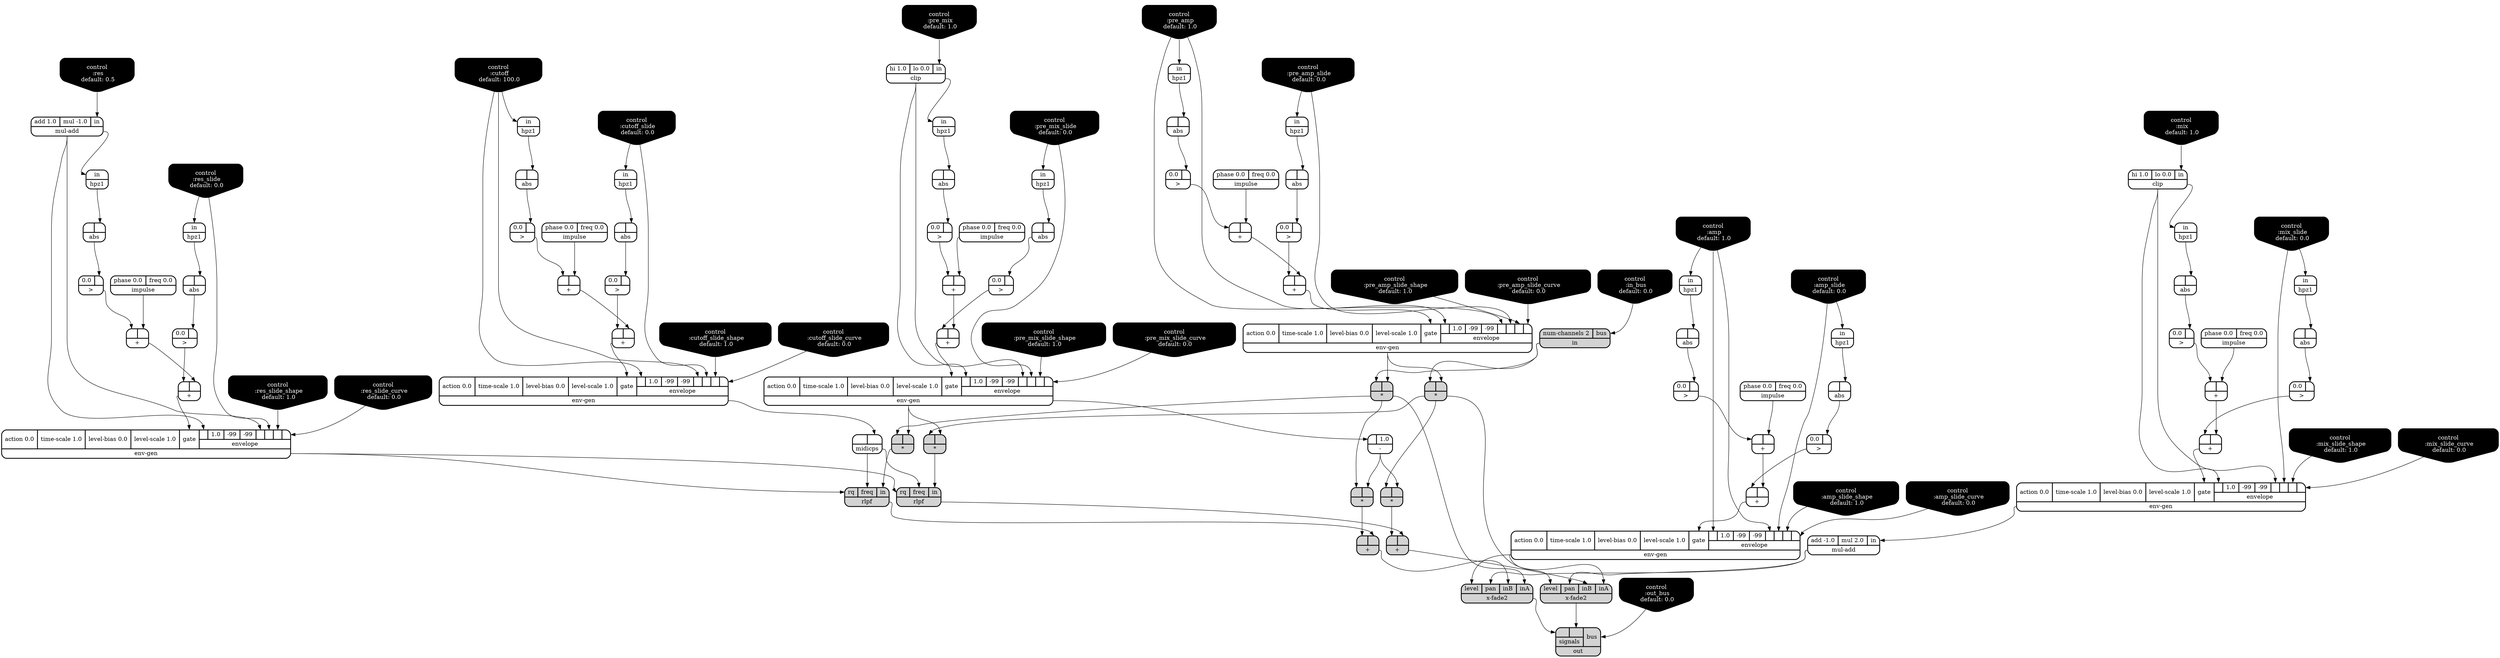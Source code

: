 digraph synthdef {
49 [label = "{{ <b> |<a> } |<__UG_NAME__>* }" style="filled, bold, rounded"  shape=record rankdir=LR];
50 [label = "{{ <b> |<a> } |<__UG_NAME__>* }" style="filled, bold, rounded"  shape=record rankdir=LR];
62 [label = "{{ <b> |<a> } |<__UG_NAME__>* }" style="filled, bold, rounded"  shape=record rankdir=LR];
99 [label = "{{ <b> |<a> } |<__UG_NAME__>* }" style="filled, bold, rounded"  shape=record rankdir=LR];
100 [label = "{{ <b> |<a> } |<__UG_NAME__>* }" style="filled, bold, rounded"  shape=record rankdir=LR];
101 [label = "{{ <b> |<a> } |<__UG_NAME__>* }" style="filled, bold, rounded"  shape=record rankdir=LR];
31 [label = "{{ <b> |<a> } |<__UG_NAME__>+ }" style="bold, rounded" shape=record rankdir=LR];
35 [label = "{{ <b> |<a> } |<__UG_NAME__>+ }" style="bold, rounded" shape=record rankdir=LR];
42 [label = "{{ <b> |<a> } |<__UG_NAME__>+ }" style="bold, rounded" shape=record rankdir=LR];
46 [label = "{{ <b> |<a> } |<__UG_NAME__>+ }" style="bold, rounded" shape=record rankdir=LR];
56 [label = "{{ <b> |<a> } |<__UG_NAME__>+ }" style="bold, rounded" shape=record rankdir=LR];
61 [label = "{{ <b> |<a> } |<__UG_NAME__>+ }" style="bold, rounded" shape=record rankdir=LR];
67 [label = "{{ <b> |<a> } |<__UG_NAME__>+ }" style="bold, rounded" shape=record rankdir=LR];
71 [label = "{{ <b> |<a> } |<__UG_NAME__>+ }" style="bold, rounded" shape=record rankdir=LR];
76 [label = "{{ <b> |<a> } |<__UG_NAME__>+ }" style="filled, bold, rounded"  shape=record rankdir=LR];
82 [label = "{{ <b> |<a> } |<__UG_NAME__>+ }" style="bold, rounded" shape=record rankdir=LR];
86 [label = "{{ <b> |<a> } |<__UG_NAME__>+ }" style="bold, rounded" shape=record rankdir=LR];
92 [label = "{{ <b> |<a> } |<__UG_NAME__>+ }" style="bold, rounded" shape=record rankdir=LR];
96 [label = "{{ <b> |<a> } |<__UG_NAME__>+ }" style="bold, rounded" shape=record rankdir=LR];
103 [label = "{{ <b> |<a> } |<__UG_NAME__>+ }" style="filled, bold, rounded"  shape=record rankdir=LR];
37 [label = "{{ <b> |<a> 1.0} |<__UG_NAME__>- }" style="bold, rounded" shape=record rankdir=LR];
30 [label = "{{ <b> 0.0|<a> } |<__UG_NAME__>\> }" style="bold, rounded" shape=record rankdir=LR];
34 [label = "{{ <b> 0.0|<a> } |<__UG_NAME__>\> }" style="bold, rounded" shape=record rankdir=LR];
41 [label = "{{ <b> 0.0|<a> } |<__UG_NAME__>\> }" style="bold, rounded" shape=record rankdir=LR];
45 [label = "{{ <b> 0.0|<a> } |<__UG_NAME__>\> }" style="bold, rounded" shape=record rankdir=LR];
55 [label = "{{ <b> 0.0|<a> } |<__UG_NAME__>\> }" style="bold, rounded" shape=record rankdir=LR];
60 [label = "{{ <b> 0.0|<a> } |<__UG_NAME__>\> }" style="bold, rounded" shape=record rankdir=LR];
66 [label = "{{ <b> 0.0|<a> } |<__UG_NAME__>\> }" style="bold, rounded" shape=record rankdir=LR];
70 [label = "{{ <b> 0.0|<a> } |<__UG_NAME__>\> }" style="bold, rounded" shape=record rankdir=LR];
81 [label = "{{ <b> 0.0|<a> } |<__UG_NAME__>\> }" style="bold, rounded" shape=record rankdir=LR];
85 [label = "{{ <b> 0.0|<a> } |<__UG_NAME__>\> }" style="bold, rounded" shape=record rankdir=LR];
91 [label = "{{ <b> 0.0|<a> } |<__UG_NAME__>\> }" style="bold, rounded" shape=record rankdir=LR];
95 [label = "{{ <b> 0.0|<a> } |<__UG_NAME__>\> }" style="bold, rounded" shape=record rankdir=LR];
29 [label = "{{ <b> |<a> } |<__UG_NAME__>abs }" style="bold, rounded" shape=record rankdir=LR];
33 [label = "{{ <b> |<a> } |<__UG_NAME__>abs }" style="bold, rounded" shape=record rankdir=LR];
40 [label = "{{ <b> |<a> } |<__UG_NAME__>abs }" style="bold, rounded" shape=record rankdir=LR];
44 [label = "{{ <b> |<a> } |<__UG_NAME__>abs }" style="bold, rounded" shape=record rankdir=LR];
54 [label = "{{ <b> |<a> } |<__UG_NAME__>abs }" style="bold, rounded" shape=record rankdir=LR];
59 [label = "{{ <b> |<a> } |<__UG_NAME__>abs }" style="bold, rounded" shape=record rankdir=LR];
65 [label = "{{ <b> |<a> } |<__UG_NAME__>abs }" style="bold, rounded" shape=record rankdir=LR];
69 [label = "{{ <b> |<a> } |<__UG_NAME__>abs }" style="bold, rounded" shape=record rankdir=LR];
80 [label = "{{ <b> |<a> } |<__UG_NAME__>abs }" style="bold, rounded" shape=record rankdir=LR];
84 [label = "{{ <b> |<a> } |<__UG_NAME__>abs }" style="bold, rounded" shape=record rankdir=LR];
90 [label = "{{ <b> |<a> } |<__UG_NAME__>abs }" style="bold, rounded" shape=record rankdir=LR];
94 [label = "{{ <b> |<a> } |<__UG_NAME__>abs }" style="bold, rounded" shape=record rankdir=LR];
27 [label = "{{ <hi> hi 1.0|<lo> lo 0.0|<in> in} |<__UG_NAME__>clip }" style="bold, rounded" shape=record rankdir=LR];
78 [label = "{{ <hi> hi 1.0|<lo> lo 0.0|<in> in} |<__UG_NAME__>clip }" style="bold, rounded" shape=record rankdir=LR];
0 [label = "control
 :cutoff
 default: 100.0" shape=invhouse style="rounded, filled, bold" fillcolor=black fontcolor=white ]; 
1 [label = "control
 :cutoff_slide
 default: 0.0" shape=invhouse style="rounded, filled, bold" fillcolor=black fontcolor=white ]; 
2 [label = "control
 :cutoff_slide_shape
 default: 1.0" shape=invhouse style="rounded, filled, bold" fillcolor=black fontcolor=white ]; 
3 [label = "control
 :cutoff_slide_curve
 default: 0.0" shape=invhouse style="rounded, filled, bold" fillcolor=black fontcolor=white ]; 
4 [label = "control
 :res
 default: 0.5" shape=invhouse style="rounded, filled, bold" fillcolor=black fontcolor=white ]; 
5 [label = "control
 :res_slide
 default: 0.0" shape=invhouse style="rounded, filled, bold" fillcolor=black fontcolor=white ]; 
6 [label = "control
 :res_slide_shape
 default: 1.0" shape=invhouse style="rounded, filled, bold" fillcolor=black fontcolor=white ]; 
7 [label = "control
 :res_slide_curve
 default: 0.0" shape=invhouse style="rounded, filled, bold" fillcolor=black fontcolor=white ]; 
8 [label = "control
 :pre_amp
 default: 1.0" shape=invhouse style="rounded, filled, bold" fillcolor=black fontcolor=white ]; 
9 [label = "control
 :pre_amp_slide
 default: 0.0" shape=invhouse style="rounded, filled, bold" fillcolor=black fontcolor=white ]; 
10 [label = "control
 :pre_amp_slide_shape
 default: 1.0" shape=invhouse style="rounded, filled, bold" fillcolor=black fontcolor=white ]; 
11 [label = "control
 :pre_amp_slide_curve
 default: 0.0" shape=invhouse style="rounded, filled, bold" fillcolor=black fontcolor=white ]; 
12 [label = "control
 :amp
 default: 1.0" shape=invhouse style="rounded, filled, bold" fillcolor=black fontcolor=white ]; 
13 [label = "control
 :amp_slide
 default: 0.0" shape=invhouse style="rounded, filled, bold" fillcolor=black fontcolor=white ]; 
14 [label = "control
 :amp_slide_shape
 default: 1.0" shape=invhouse style="rounded, filled, bold" fillcolor=black fontcolor=white ]; 
15 [label = "control
 :amp_slide_curve
 default: 0.0" shape=invhouse style="rounded, filled, bold" fillcolor=black fontcolor=white ]; 
16 [label = "control
 :mix
 default: 1.0" shape=invhouse style="rounded, filled, bold" fillcolor=black fontcolor=white ]; 
17 [label = "control
 :mix_slide
 default: 0.0" shape=invhouse style="rounded, filled, bold" fillcolor=black fontcolor=white ]; 
18 [label = "control
 :mix_slide_shape
 default: 1.0" shape=invhouse style="rounded, filled, bold" fillcolor=black fontcolor=white ]; 
19 [label = "control
 :mix_slide_curve
 default: 0.0" shape=invhouse style="rounded, filled, bold" fillcolor=black fontcolor=white ]; 
20 [label = "control
 :pre_mix
 default: 1.0" shape=invhouse style="rounded, filled, bold" fillcolor=black fontcolor=white ]; 
21 [label = "control
 :pre_mix_slide
 default: 0.0" shape=invhouse style="rounded, filled, bold" fillcolor=black fontcolor=white ]; 
22 [label = "control
 :pre_mix_slide_shape
 default: 1.0" shape=invhouse style="rounded, filled, bold" fillcolor=black fontcolor=white ]; 
23 [label = "control
 :pre_mix_slide_curve
 default: 0.0" shape=invhouse style="rounded, filled, bold" fillcolor=black fontcolor=white ]; 
24 [label = "control
 :in_bus
 default: 0.0" shape=invhouse style="rounded, filled, bold" fillcolor=black fontcolor=white ]; 
25 [label = "control
 :out_bus
 default: 0.0" shape=invhouse style="rounded, filled, bold" fillcolor=black fontcolor=white ]; 
36 [label = "{{ <action> action 0.0|<time____scale> time-scale 1.0|<level____bias> level-bias 0.0|<level____scale> level-scale 1.0|<gate> gate|{{<envelope___clip___0>|1.0|-99|-99|<envelope___clip___4>|<envelope___control___5>|<envelope___control___6>|<envelope___control___7>}|envelope}} |<__UG_NAME__>env-gen }" style="bold, rounded" shape=record rankdir=LR];
47 [label = "{{ <action> action 0.0|<time____scale> time-scale 1.0|<level____bias> level-bias 0.0|<level____scale> level-scale 1.0|<gate> gate|{{<envelope___control___0>|1.0|-99|-99|<envelope___control___4>|<envelope___control___5>|<envelope___control___6>|<envelope___control___7>}|envelope}} |<__UG_NAME__>env-gen }" style="bold, rounded" shape=record rankdir=LR];
72 [label = "{{ <action> action 0.0|<time____scale> time-scale 1.0|<level____bias> level-bias 0.0|<level____scale> level-scale 1.0|<gate> gate|{{<envelope___control___0>|1.0|-99|-99|<envelope___control___4>|<envelope___control___5>|<envelope___control___6>|<envelope___control___7>}|envelope}} |<__UG_NAME__>env-gen }" style="bold, rounded" shape=record rankdir=LR];
74 [label = "{{ <action> action 0.0|<time____scale> time-scale 1.0|<level____bias> level-bias 0.0|<level____scale> level-scale 1.0|<gate> gate|{{<envelope___mul____add___0>|1.0|-99|-99|<envelope___mul____add___4>|<envelope___control___5>|<envelope___control___6>|<envelope___control___7>}|envelope}} |<__UG_NAME__>env-gen }" style="bold, rounded" shape=record rankdir=LR];
87 [label = "{{ <action> action 0.0|<time____scale> time-scale 1.0|<level____bias> level-bias 0.0|<level____scale> level-scale 1.0|<gate> gate|{{<envelope___clip___0>|1.0|-99|-99|<envelope___clip___4>|<envelope___control___5>|<envelope___control___6>|<envelope___control___7>}|envelope}} |<__UG_NAME__>env-gen }" style="bold, rounded" shape=record rankdir=LR];
97 [label = "{{ <action> action 0.0|<time____scale> time-scale 1.0|<level____bias> level-bias 0.0|<level____scale> level-scale 1.0|<gate> gate|{{<envelope___control___0>|1.0|-99|-99|<envelope___control___4>|<envelope___control___5>|<envelope___control___6>|<envelope___control___7>}|envelope}} |<__UG_NAME__>env-gen }" style="bold, rounded" shape=record rankdir=LR];
28 [label = "{{ <in> in} |<__UG_NAME__>hpz1 }" style="bold, rounded" shape=record rankdir=LR];
32 [label = "{{ <in> in} |<__UG_NAME__>hpz1 }" style="bold, rounded" shape=record rankdir=LR];
39 [label = "{{ <in> in} |<__UG_NAME__>hpz1 }" style="bold, rounded" shape=record rankdir=LR];
43 [label = "{{ <in> in} |<__UG_NAME__>hpz1 }" style="bold, rounded" shape=record rankdir=LR];
53 [label = "{{ <in> in} |<__UG_NAME__>hpz1 }" style="bold, rounded" shape=record rankdir=LR];
57 [label = "{{ <in> in} |<__UG_NAME__>hpz1 }" style="bold, rounded" shape=record rankdir=LR];
58 [label = "{{ <in> in} |<__UG_NAME__>hpz1 }" style="bold, rounded" shape=record rankdir=LR];
64 [label = "{{ <in> in} |<__UG_NAME__>hpz1 }" style="bold, rounded" shape=record rankdir=LR];
68 [label = "{{ <in> in} |<__UG_NAME__>hpz1 }" style="bold, rounded" shape=record rankdir=LR];
79 [label = "{{ <in> in} |<__UG_NAME__>hpz1 }" style="bold, rounded" shape=record rankdir=LR];
83 [label = "{{ <in> in} |<__UG_NAME__>hpz1 }" style="bold, rounded" shape=record rankdir=LR];
93 [label = "{{ <in> in} |<__UG_NAME__>hpz1 }" style="bold, rounded" shape=record rankdir=LR];
26 [label = "{{ <phase> phase 0.0|<freq> freq 0.0} |<__UG_NAME__>impulse }" style="bold, rounded" shape=record rankdir=LR];
38 [label = "{{ <phase> phase 0.0|<freq> freq 0.0} |<__UG_NAME__>impulse }" style="bold, rounded" shape=record rankdir=LR];
51 [label = "{{ <phase> phase 0.0|<freq> freq 0.0} |<__UG_NAME__>impulse }" style="bold, rounded" shape=record rankdir=LR];
63 [label = "{{ <phase> phase 0.0|<freq> freq 0.0} |<__UG_NAME__>impulse }" style="bold, rounded" shape=record rankdir=LR];
77 [label = "{{ <phase> phase 0.0|<freq> freq 0.0} |<__UG_NAME__>impulse }" style="bold, rounded" shape=record rankdir=LR];
89 [label = "{{ <phase> phase 0.0|<freq> freq 0.0} |<__UG_NAME__>impulse }" style="bold, rounded" shape=record rankdir=LR];
48 [label = "{{ <num____channels> num-channels 2|<bus> bus} |<__UG_NAME__>in }" style="filled, bold, rounded"  shape=record rankdir=LR];
73 [label = "{{ <b> |<a> } |<__UG_NAME__>midicps }" style="bold, rounded" shape=record rankdir=LR];
52 [label = "{{ <add> add 1.0|<mul> mul -1.0|<in> in} |<__UG_NAME__>mul-add }" style="bold, rounded" shape=record rankdir=LR];
88 [label = "{{ <add> add -1.0|<mul> mul 2.0|<in> in} |<__UG_NAME__>mul-add }" style="bold, rounded" shape=record rankdir=LR];
105 [label = "{{ {{<signals___x____fade2___0>|<signals___x____fade2___1>}|signals}|<bus> bus} |<__UG_NAME__>out }" style="filled, bold, rounded"  shape=record rankdir=LR];
75 [label = "{{ <rq> rq|<freq> freq|<in> in} |<__UG_NAME__>rlpf }" style="filled, bold, rounded"  shape=record rankdir=LR];
102 [label = "{{ <rq> rq|<freq> freq|<in> in} |<__UG_NAME__>rlpf }" style="filled, bold, rounded"  shape=record rankdir=LR];
98 [label = "{{ <level> level|<pan> pan|<inb> inB|<ina> inA} |<__UG_NAME__>x-fade2 }" style="filled, bold, rounded"  shape=record rankdir=LR];
104 [label = "{{ <level> level|<pan> pan|<inb> inB|<ina> inA} |<__UG_NAME__>x-fade2 }" style="filled, bold, rounded"  shape=record rankdir=LR];

47:__UG_NAME__ -> 49:a ;
48:__UG_NAME__ -> 49:b ;
37:__UG_NAME__ -> 50:a ;
49:__UG_NAME__ -> 50:b ;
36:__UG_NAME__ -> 62:a ;
49:__UG_NAME__ -> 62:b ;
47:__UG_NAME__ -> 99:a ;
48:__UG_NAME__ -> 99:b ;
36:__UG_NAME__ -> 100:a ;
99:__UG_NAME__ -> 100:b ;
37:__UG_NAME__ -> 101:a ;
99:__UG_NAME__ -> 101:b ;
26:__UG_NAME__ -> 31:a ;
30:__UG_NAME__ -> 31:b ;
31:__UG_NAME__ -> 35:a ;
34:__UG_NAME__ -> 35:b ;
38:__UG_NAME__ -> 42:a ;
41:__UG_NAME__ -> 42:b ;
42:__UG_NAME__ -> 46:a ;
45:__UG_NAME__ -> 46:b ;
51:__UG_NAME__ -> 56:a ;
55:__UG_NAME__ -> 56:b ;
56:__UG_NAME__ -> 61:a ;
60:__UG_NAME__ -> 61:b ;
63:__UG_NAME__ -> 67:a ;
66:__UG_NAME__ -> 67:b ;
67:__UG_NAME__ -> 71:a ;
70:__UG_NAME__ -> 71:b ;
75:__UG_NAME__ -> 76:a ;
50:__UG_NAME__ -> 76:b ;
77:__UG_NAME__ -> 82:a ;
81:__UG_NAME__ -> 82:b ;
82:__UG_NAME__ -> 86:a ;
85:__UG_NAME__ -> 86:b ;
89:__UG_NAME__ -> 92:a ;
91:__UG_NAME__ -> 92:b ;
92:__UG_NAME__ -> 96:a ;
95:__UG_NAME__ -> 96:b ;
102:__UG_NAME__ -> 103:a ;
101:__UG_NAME__ -> 103:b ;
36:__UG_NAME__ -> 37:b ;
29:__UG_NAME__ -> 30:a ;
33:__UG_NAME__ -> 34:a ;
40:__UG_NAME__ -> 41:a ;
44:__UG_NAME__ -> 45:a ;
54:__UG_NAME__ -> 55:a ;
59:__UG_NAME__ -> 60:a ;
65:__UG_NAME__ -> 66:a ;
69:__UG_NAME__ -> 70:a ;
80:__UG_NAME__ -> 81:a ;
84:__UG_NAME__ -> 85:a ;
90:__UG_NAME__ -> 91:a ;
94:__UG_NAME__ -> 95:a ;
28:__UG_NAME__ -> 29:a ;
32:__UG_NAME__ -> 33:a ;
39:__UG_NAME__ -> 40:a ;
43:__UG_NAME__ -> 44:a ;
53:__UG_NAME__ -> 54:a ;
58:__UG_NAME__ -> 59:a ;
64:__UG_NAME__ -> 65:a ;
68:__UG_NAME__ -> 69:a ;
79:__UG_NAME__ -> 80:a ;
83:__UG_NAME__ -> 84:a ;
57:__UG_NAME__ -> 90:a ;
93:__UG_NAME__ -> 94:a ;
20:__UG_NAME__ -> 27:in ;
16:__UG_NAME__ -> 78:in ;
27:__UG_NAME__ -> 36:envelope___clip___0 ;
27:__UG_NAME__ -> 36:envelope___clip___4 ;
21:__UG_NAME__ -> 36:envelope___control___5 ;
22:__UG_NAME__ -> 36:envelope___control___6 ;
23:__UG_NAME__ -> 36:envelope___control___7 ;
35:__UG_NAME__ -> 36:gate ;
8:__UG_NAME__ -> 47:envelope___control___0 ;
8:__UG_NAME__ -> 47:envelope___control___4 ;
9:__UG_NAME__ -> 47:envelope___control___5 ;
10:__UG_NAME__ -> 47:envelope___control___6 ;
11:__UG_NAME__ -> 47:envelope___control___7 ;
46:__UG_NAME__ -> 47:gate ;
0:__UG_NAME__ -> 72:envelope___control___0 ;
0:__UG_NAME__ -> 72:envelope___control___4 ;
1:__UG_NAME__ -> 72:envelope___control___5 ;
2:__UG_NAME__ -> 72:envelope___control___6 ;
3:__UG_NAME__ -> 72:envelope___control___7 ;
71:__UG_NAME__ -> 72:gate ;
52:__UG_NAME__ -> 74:envelope___mul____add___0 ;
52:__UG_NAME__ -> 74:envelope___mul____add___4 ;
5:__UG_NAME__ -> 74:envelope___control___5 ;
6:__UG_NAME__ -> 74:envelope___control___6 ;
7:__UG_NAME__ -> 74:envelope___control___7 ;
61:__UG_NAME__ -> 74:gate ;
78:__UG_NAME__ -> 87:envelope___clip___0 ;
78:__UG_NAME__ -> 87:envelope___clip___4 ;
17:__UG_NAME__ -> 87:envelope___control___5 ;
18:__UG_NAME__ -> 87:envelope___control___6 ;
19:__UG_NAME__ -> 87:envelope___control___7 ;
86:__UG_NAME__ -> 87:gate ;
12:__UG_NAME__ -> 97:envelope___control___0 ;
12:__UG_NAME__ -> 97:envelope___control___4 ;
13:__UG_NAME__ -> 97:envelope___control___5 ;
14:__UG_NAME__ -> 97:envelope___control___6 ;
15:__UG_NAME__ -> 97:envelope___control___7 ;
96:__UG_NAME__ -> 97:gate ;
27:__UG_NAME__ -> 28:in ;
21:__UG_NAME__ -> 32:in ;
8:__UG_NAME__ -> 39:in ;
9:__UG_NAME__ -> 43:in ;
52:__UG_NAME__ -> 53:in ;
12:__UG_NAME__ -> 57:in ;
5:__UG_NAME__ -> 58:in ;
0:__UG_NAME__ -> 64:in ;
1:__UG_NAME__ -> 68:in ;
78:__UG_NAME__ -> 79:in ;
17:__UG_NAME__ -> 83:in ;
13:__UG_NAME__ -> 93:in ;
24:__UG_NAME__ -> 48:bus ;
72:__UG_NAME__ -> 73:a ;
4:__UG_NAME__ -> 52:in ;
87:__UG_NAME__ -> 88:in ;
25:__UG_NAME__ -> 105:bus ;
104:__UG_NAME__ -> 105:signals___x____fade2___0 ;
98:__UG_NAME__ -> 105:signals___x____fade2___1 ;
62:__UG_NAME__ -> 75:in ;
73:__UG_NAME__ -> 75:freq ;
74:__UG_NAME__ -> 75:rq ;
100:__UG_NAME__ -> 102:in ;
73:__UG_NAME__ -> 102:freq ;
74:__UG_NAME__ -> 102:rq ;
49:__UG_NAME__ -> 98:ina ;
76:__UG_NAME__ -> 98:inb ;
88:__UG_NAME__ -> 98:pan ;
97:__UG_NAME__ -> 98:level ;
99:__UG_NAME__ -> 104:ina ;
103:__UG_NAME__ -> 104:inb ;
88:__UG_NAME__ -> 104:pan ;
97:__UG_NAME__ -> 104:level ;

}